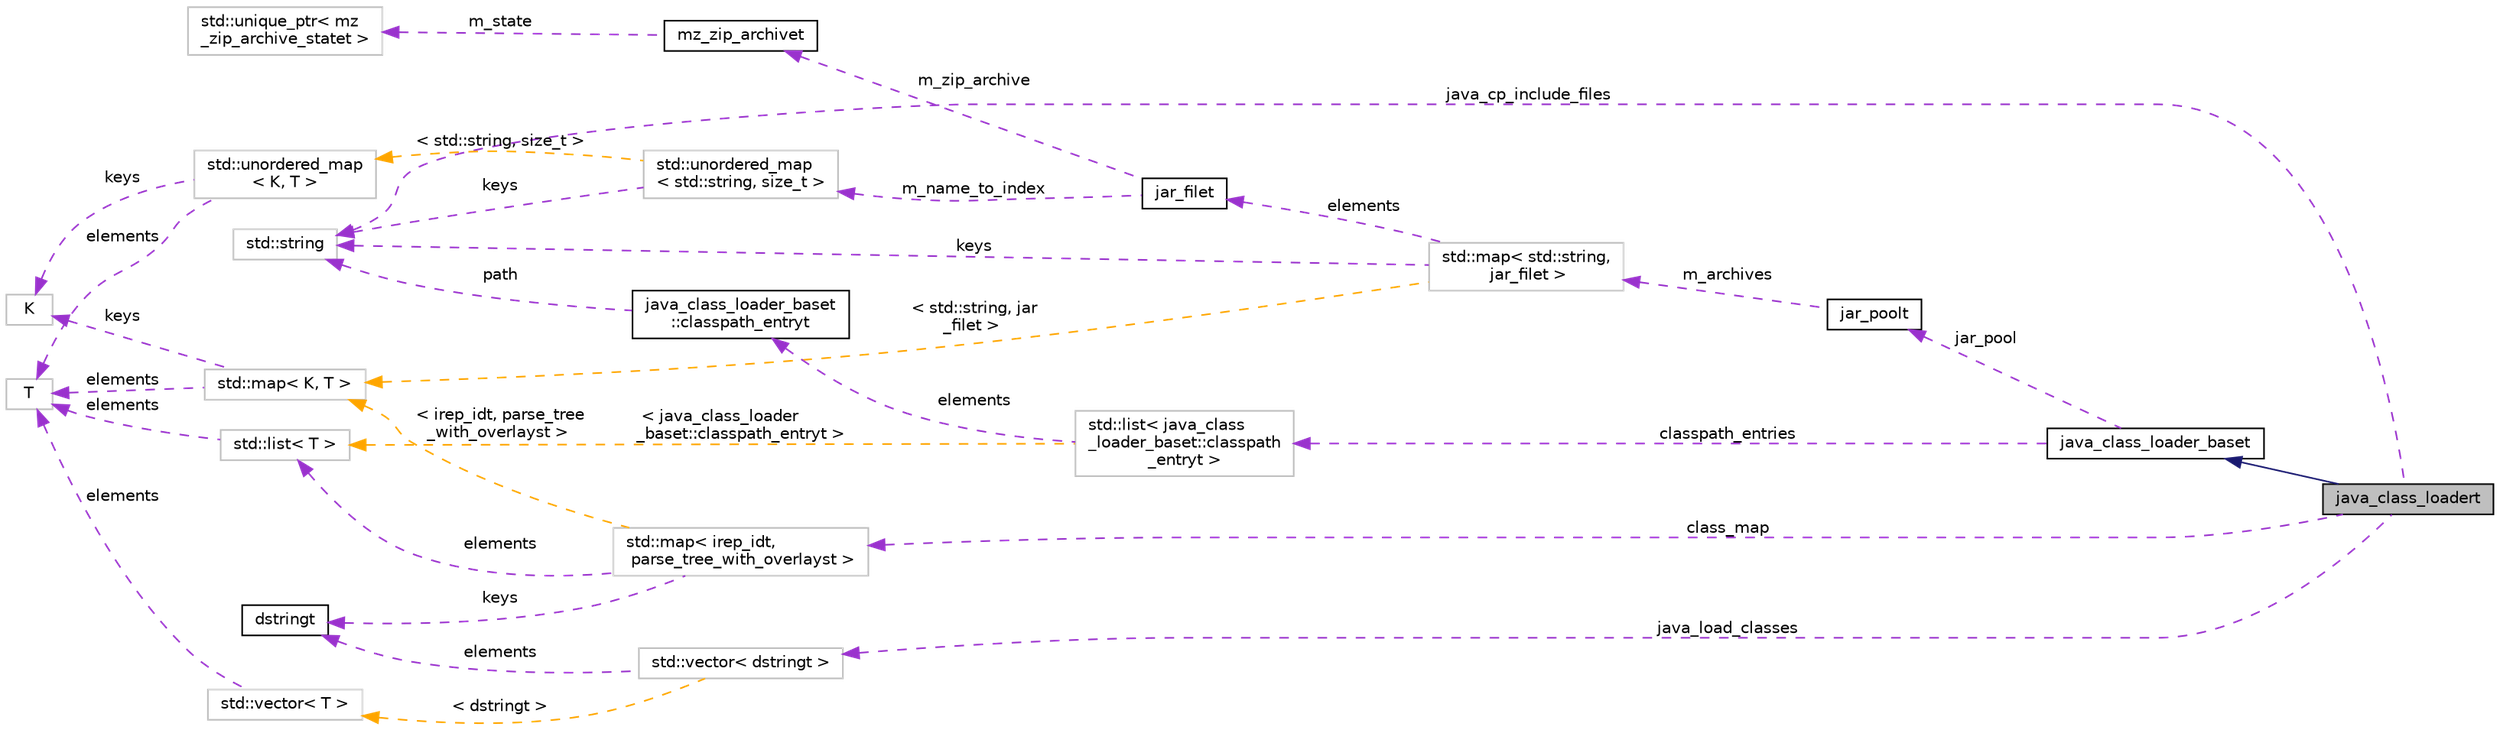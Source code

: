 digraph "java_class_loadert"
{
 // LATEX_PDF_SIZE
  bgcolor="transparent";
  edge [fontname="Helvetica",fontsize="10",labelfontname="Helvetica",labelfontsize="10"];
  node [fontname="Helvetica",fontsize="10",shape=record];
  rankdir="LR";
  Node1 [label="java_class_loadert",height=0.2,width=0.4,color="black", fillcolor="grey75", style="filled", fontcolor="black",tooltip="Class responsible to load .class files."];
  Node2 -> Node1 [dir="back",color="midnightblue",fontsize="10",style="solid",fontname="Helvetica"];
  Node2 [label="java_class_loader_baset",height=0.2,width=0.4,color="black",URL="$classjava__class__loader__baset.html",tooltip="Base class for maintaining classpath."];
  Node3 -> Node2 [dir="back",color="darkorchid3",fontsize="10",style="dashed",label=" jar_pool" ,fontname="Helvetica"];
  Node3 [label="jar_poolt",height=0.2,width=0.4,color="black",URL="$classjar__poolt.html",tooltip="A chache for jar_filet objects, by file name."];
  Node4 -> Node3 [dir="back",color="darkorchid3",fontsize="10",style="dashed",label=" m_archives" ,fontname="Helvetica"];
  Node4 [label="std::map\< std::string,\l jar_filet \>",height=0.2,width=0.4,color="grey75",tooltip=" "];
  Node5 -> Node4 [dir="back",color="darkorchid3",fontsize="10",style="dashed",label=" elements" ,fontname="Helvetica"];
  Node5 [label="jar_filet",height=0.2,width=0.4,color="black",URL="$classjar__filet.html",tooltip="Class representing a .jar archive."];
  Node6 -> Node5 [dir="back",color="darkorchid3",fontsize="10",style="dashed",label=" m_name_to_index" ,fontname="Helvetica"];
  Node6 [label="std::unordered_map\l\< std::string, size_t \>",height=0.2,width=0.4,color="grey75",tooltip=" "];
  Node7 -> Node6 [dir="back",color="darkorchid3",fontsize="10",style="dashed",label=" keys" ,fontname="Helvetica"];
  Node7 [label="std::string",height=0.2,width=0.4,color="grey75",tooltip="STL class."];
  Node9 -> Node6 [dir="back",color="orange",fontsize="10",style="dashed",label=" \< std::string, size_t \>" ,fontname="Helvetica"];
  Node9 [label="std::unordered_map\l\< K, T \>",height=0.2,width=0.4,color="grey75",tooltip="STL class."];
  Node10 -> Node9 [dir="back",color="darkorchid3",fontsize="10",style="dashed",label=" keys" ,fontname="Helvetica"];
  Node10 [label="K",height=0.2,width=0.4,color="grey75",tooltip=" "];
  Node11 -> Node9 [dir="back",color="darkorchid3",fontsize="10",style="dashed",label=" elements" ,fontname="Helvetica"];
  Node11 [label="T",height=0.2,width=0.4,color="grey75",tooltip=" "];
  Node12 -> Node5 [dir="back",color="darkorchid3",fontsize="10",style="dashed",label=" m_zip_archive" ,fontname="Helvetica"];
  Node12 [label="mz_zip_archivet",height=0.2,width=0.4,color="black",URL="$classmz__zip__archivet.html",tooltip="Thin object-oriented wrapper around the MZ Zip library Zip file reader and extractor."];
  Node13 -> Node12 [dir="back",color="darkorchid3",fontsize="10",style="dashed",label=" m_state" ,fontname="Helvetica"];
  Node13 [label="std::unique_ptr\< mz\l_zip_archive_statet \>",height=0.2,width=0.4,color="grey75",tooltip=" "];
  Node7 -> Node4 [dir="back",color="darkorchid3",fontsize="10",style="dashed",label=" keys" ,fontname="Helvetica"];
  Node19 -> Node4 [dir="back",color="orange",fontsize="10",style="dashed",label=" \< std::string, jar\l_filet \>" ,fontname="Helvetica"];
  Node19 [label="std::map\< K, T \>",height=0.2,width=0.4,color="grey75",tooltip="STL class."];
  Node10 -> Node19 [dir="back",color="darkorchid3",fontsize="10",style="dashed",label=" keys" ,fontname="Helvetica"];
  Node11 -> Node19 [dir="back",color="darkorchid3",fontsize="10",style="dashed",label=" elements" ,fontname="Helvetica"];
  Node20 -> Node2 [dir="back",color="darkorchid3",fontsize="10",style="dashed",label=" classpath_entries" ,fontname="Helvetica"];
  Node20 [label="std::list\< java_class\l_loader_baset::classpath\l_entryt \>",height=0.2,width=0.4,color="grey75",tooltip=" "];
  Node21 -> Node20 [dir="back",color="darkorchid3",fontsize="10",style="dashed",label=" elements" ,fontname="Helvetica"];
  Node21 [label="java_class_loader_baset\l::classpath_entryt",height=0.2,width=0.4,color="black",URL="$structjava__class__loader__baset_1_1classpath__entryt.html",tooltip="An entry in the classpath."];
  Node7 -> Node21 [dir="back",color="darkorchid3",fontsize="10",style="dashed",label=" path" ,fontname="Helvetica"];
  Node22 -> Node20 [dir="back",color="orange",fontsize="10",style="dashed",label=" \< java_class_loader\l_baset::classpath_entryt \>" ,fontname="Helvetica"];
  Node22 [label="std::list\< T \>",height=0.2,width=0.4,color="grey75",tooltip="STL class."];
  Node11 -> Node22 [dir="back",color="darkorchid3",fontsize="10",style="dashed",label=" elements" ,fontname="Helvetica"];
  Node7 -> Node1 [dir="back",color="darkorchid3",fontsize="10",style="dashed",label=" java_cp_include_files" ,fontname="Helvetica"];
  Node23 -> Node1 [dir="back",color="darkorchid3",fontsize="10",style="dashed",label=" class_map" ,fontname="Helvetica"];
  Node23 [label="std::map\< irep_idt,\l parse_tree_with_overlayst \>",height=0.2,width=0.4,color="grey75",tooltip=" "];
  Node22 -> Node23 [dir="back",color="darkorchid3",fontsize="10",style="dashed",label=" elements" ,fontname="Helvetica"];
  Node24 -> Node23 [dir="back",color="darkorchid3",fontsize="10",style="dashed",label=" keys" ,fontname="Helvetica"];
  Node24 [label="dstringt",height=0.2,width=0.4,color="black",URL="$classdstringt.html",tooltip="dstringt has one field, an unsigned integer no which is an index into a static table of strings."];
  Node19 -> Node23 [dir="back",color="orange",fontsize="10",style="dashed",label=" \< irep_idt, parse_tree\l_with_overlayst \>" ,fontname="Helvetica"];
  Node25 -> Node1 [dir="back",color="darkorchid3",fontsize="10",style="dashed",label=" java_load_classes" ,fontname="Helvetica"];
  Node25 [label="std::vector\< dstringt \>",height=0.2,width=0.4,color="grey75",tooltip=" "];
  Node24 -> Node25 [dir="back",color="darkorchid3",fontsize="10",style="dashed",label=" elements" ,fontname="Helvetica"];
  Node26 -> Node25 [dir="back",color="orange",fontsize="10",style="dashed",label=" \< dstringt \>" ,fontname="Helvetica"];
  Node26 [label="std::vector\< T \>",height=0.2,width=0.4,color="grey75",tooltip="STL class."];
  Node11 -> Node26 [dir="back",color="darkorchid3",fontsize="10",style="dashed",label=" elements" ,fontname="Helvetica"];
}

